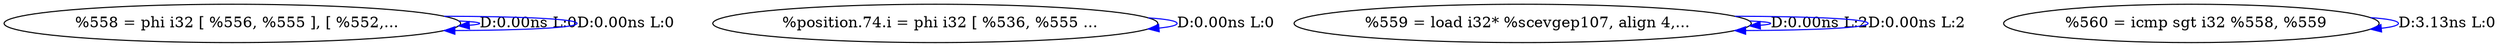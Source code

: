 digraph {
Node0x288e780[label="  %558 = phi i32 [ %556, %555 ], [ %552,..."];
Node0x288e780 -> Node0x288e780[label="D:0.00ns L:0",color=blue];
Node0x288e780 -> Node0x288e780[label="D:0.00ns L:0",color=blue];
Node0x288e860[label="  %position.74.i = phi i32 [ %536, %555 ..."];
Node0x288e860 -> Node0x288e860[label="D:0.00ns L:0",color=blue];
Node0x288e940[label="  %559 = load i32* %scevgep107, align 4,..."];
Node0x288e940 -> Node0x288e940[label="D:0.00ns L:2",color=blue];
Node0x288e940 -> Node0x288e940[label="D:0.00ns L:2",color=blue];
Node0x288ea20[label="  %560 = icmp sgt i32 %558, %559"];
Node0x288ea20 -> Node0x288ea20[label="D:3.13ns L:0",color=blue];
}
